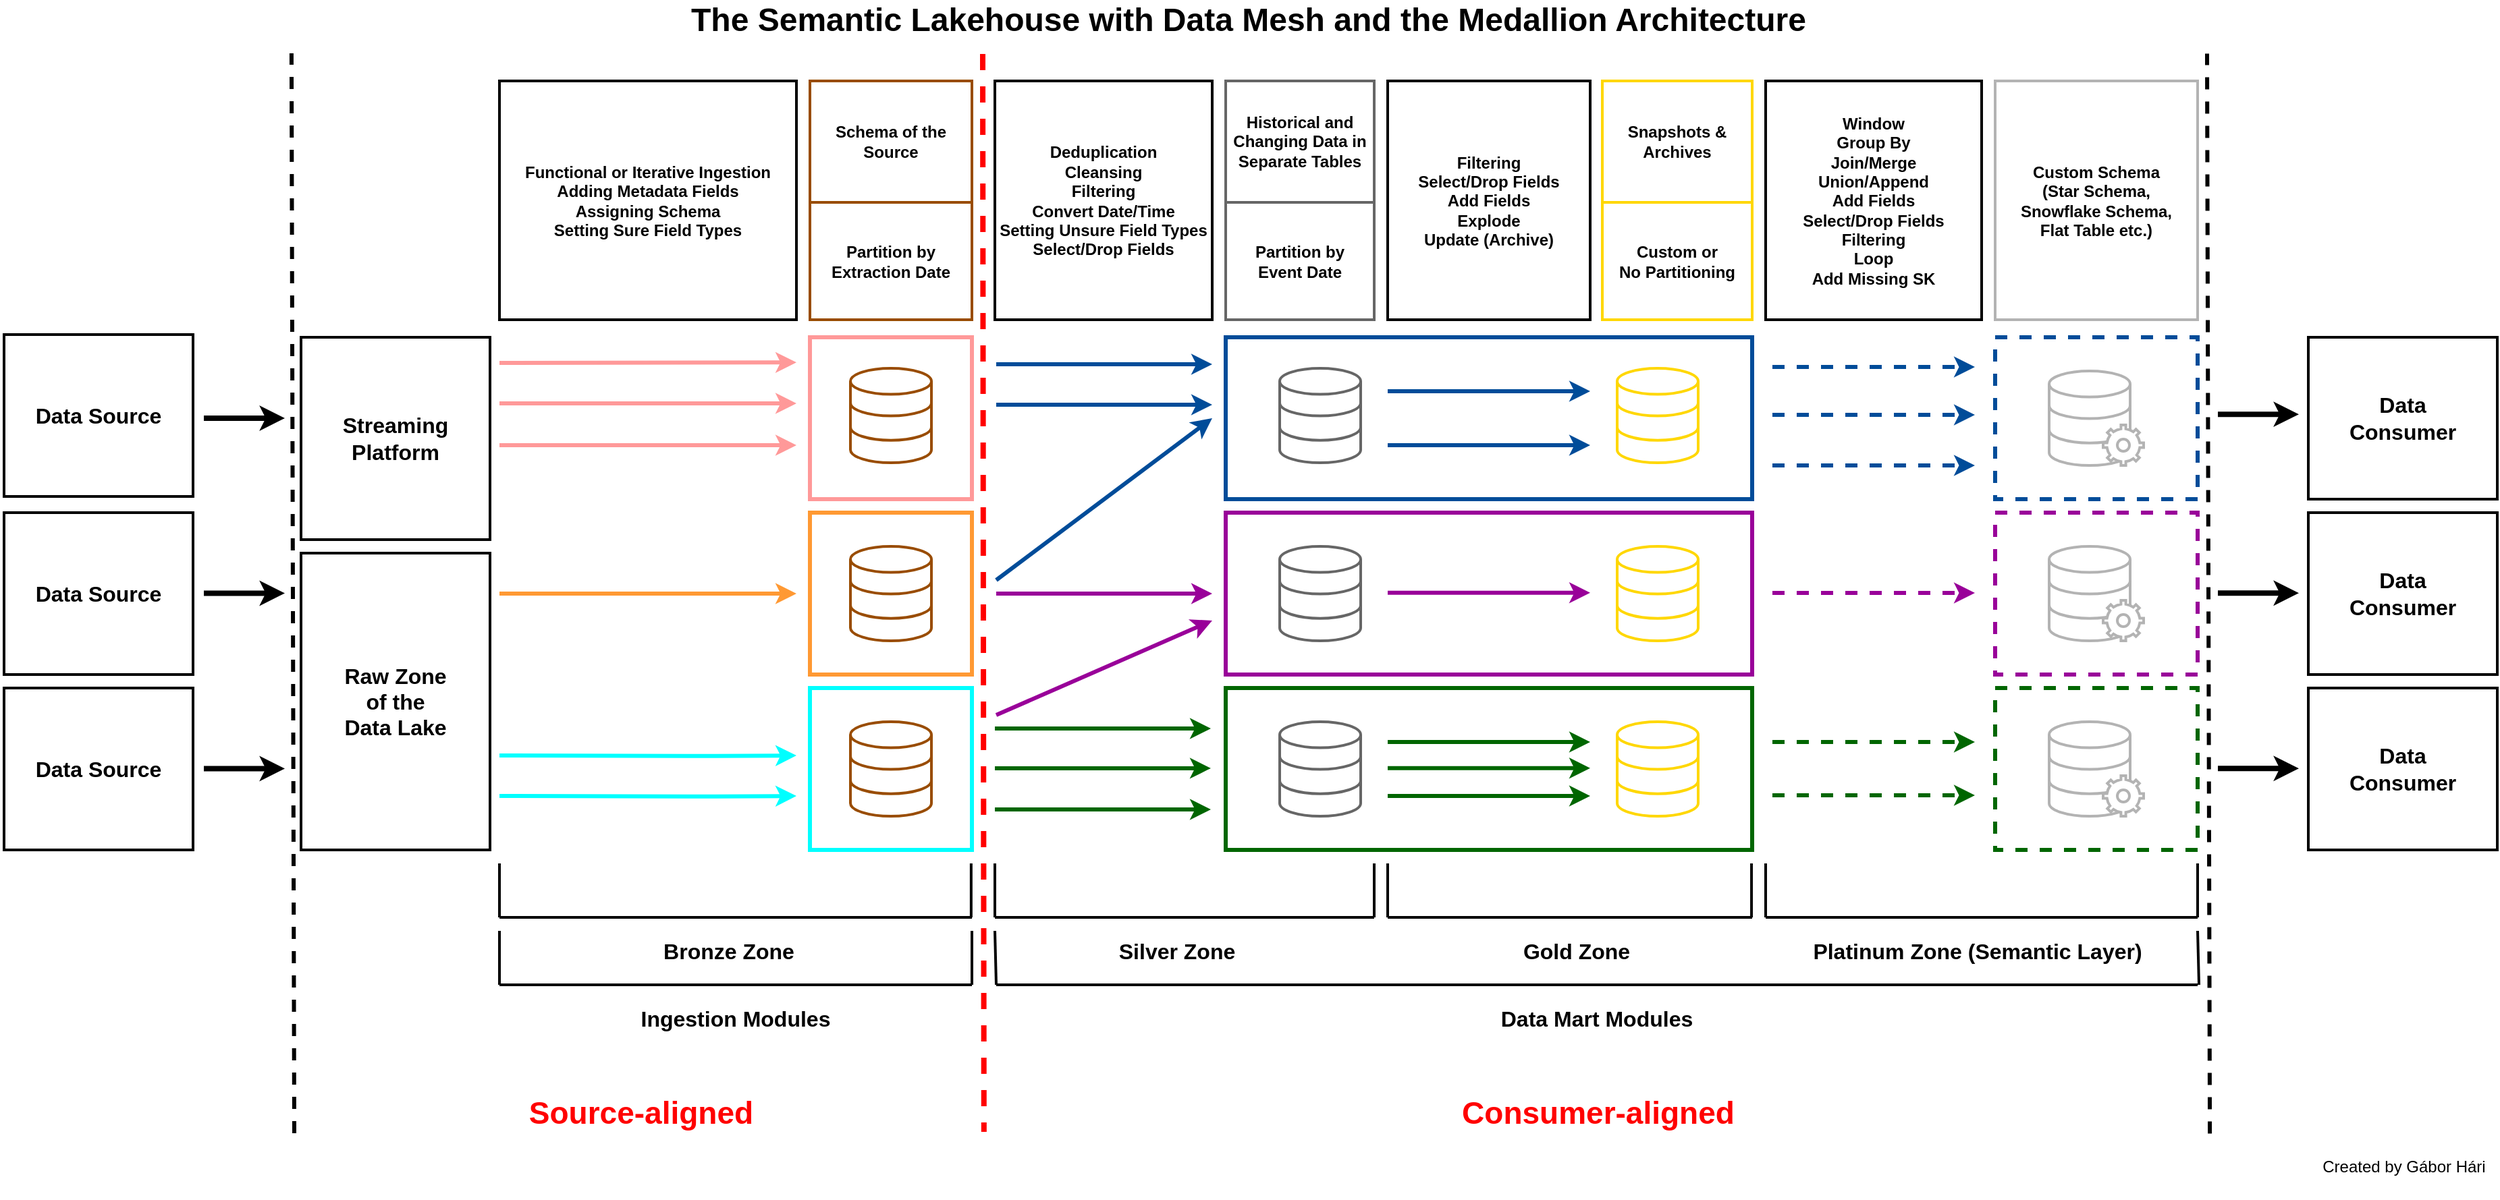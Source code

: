 <mxfile version="20.5.3" type="device"><diagram id="RGqSZSBZ67QyBz_UeTyM" name="1 oldal"><mxGraphModel dx="2842" dy="2214" grid="1" gridSize="10" guides="1" tooltips="1" connect="1" arrows="1" fold="1" page="1" pageScale="1" pageWidth="827" pageHeight="1169" math="0" shadow="0"><root><mxCell id="0"/><mxCell id="1" parent="0"/><mxCell id="PsEzvIdTxFcmrXaQqGy8-92" value="" style="rounded=0;whiteSpace=wrap;html=1;strokeColor=#00FFFF;glass=0;fillColor=#FFFFFF;strokeWidth=3;" parent="1" vertex="1"><mxGeometry x="80" y="310" width="120" height="120" as="geometry"/></mxCell><mxCell id="PsEzvIdTxFcmrXaQqGy8-91" value="" style="rounded=0;whiteSpace=wrap;html=1;strokeColor=#FF9933;glass=0;fillColor=#FFFFFF;strokeWidth=3;" parent="1" vertex="1"><mxGeometry x="80" y="180" width="120" height="120" as="geometry"/></mxCell><mxCell id="PsEzvIdTxFcmrXaQqGy8-61" value="" style="rounded=0;whiteSpace=wrap;html=1;glass=0;strokeColor=#006600;fillColor=#FFFFFF;strokeWidth=3;" parent="1" vertex="1"><mxGeometry x="388" y="310" width="390" height="120" as="geometry"/></mxCell><mxCell id="PsEzvIdTxFcmrXaQqGy8-57" value="" style="rounded=0;whiteSpace=wrap;html=1;glass=0;strokeColor=#990099;fillColor=#FFFFFF;strokeWidth=3;" parent="1" vertex="1"><mxGeometry x="388" y="180" width="390" height="120" as="geometry"/></mxCell><mxCell id="PsEzvIdTxFcmrXaQqGy8-3" value="" style="rounded=0;whiteSpace=wrap;html=1;strokeColor=#FF9999;glass=0;fillColor=#FFFFFF;strokeWidth=3;" parent="1" vertex="1"><mxGeometry x="80" y="50" width="120" height="120" as="geometry"/></mxCell><mxCell id="PsEzvIdTxFcmrXaQqGy8-1" value="" style="html=1;verticalLabelPosition=bottom;align=center;labelBackgroundColor=#ffffff;verticalAlign=top;strokeWidth=2;strokeColor=#994C00;shadow=0;dashed=0;shape=mxgraph.ios7.icons.data;" parent="1" vertex="1"><mxGeometry x="110" y="205" width="60" height="70" as="geometry"/></mxCell><mxCell id="PsEzvIdTxFcmrXaQqGy8-2" value="" style="html=1;verticalLabelPosition=bottom;align=center;labelBackgroundColor=#ffffff;verticalAlign=top;strokeWidth=2;strokeColor=#994C00;shadow=0;dashed=0;shape=mxgraph.ios7.icons.data;" parent="1" vertex="1"><mxGeometry x="110" y="73" width="60" height="70" as="geometry"/></mxCell><mxCell id="PsEzvIdTxFcmrXaQqGy8-4" value="" style="html=1;verticalLabelPosition=bottom;align=center;labelBackgroundColor=#ffffff;verticalAlign=top;strokeWidth=2;strokeColor=#994C00;shadow=0;dashed=0;shape=mxgraph.ios7.icons.data;" parent="1" vertex="1"><mxGeometry x="110" y="335" width="60" height="70" as="geometry"/></mxCell><mxCell id="PsEzvIdTxFcmrXaQqGy8-5" value="" style="rounded=0;whiteSpace=wrap;html=1;glass=0;strokeColor=#004C99;fillColor=#FFFFFF;strokeWidth=3;" parent="1" vertex="1"><mxGeometry x="388" y="50" width="390" height="120" as="geometry"/></mxCell><mxCell id="PsEzvIdTxFcmrXaQqGy8-8" value="" style="html=1;verticalLabelPosition=bottom;align=center;labelBackgroundColor=#ffffff;verticalAlign=top;strokeWidth=2;strokeColor=#666666;shadow=0;dashed=0;shape=mxgraph.ios7.icons.data;" parent="1" vertex="1"><mxGeometry x="428" y="73" width="60" height="70" as="geometry"/></mxCell><mxCell id="PsEzvIdTxFcmrXaQqGy8-11" value="" style="html=1;verticalLabelPosition=bottom;align=center;labelBackgroundColor=#ffffff;verticalAlign=top;strokeWidth=2;strokeColor=#FFD700;shadow=0;dashed=0;shape=mxgraph.ios7.icons.data;" parent="1" vertex="1"><mxGeometry x="678" y="73" width="60" height="70" as="geometry"/></mxCell><mxCell id="PsEzvIdTxFcmrXaQqGy8-20" value="" style="endArrow=classic;html=1;rounded=0;strokeWidth=3;strokeColor=#004C99;" parent="1" edge="1"><mxGeometry width="50" height="50" relative="1" as="geometry"><mxPoint x="218" y="100" as="sourcePoint"/><mxPoint x="378" y="100" as="targetPoint"/></mxGeometry></mxCell><mxCell id="PsEzvIdTxFcmrXaQqGy8-21" value="" style="endArrow=classic;html=1;rounded=0;strokeWidth=3;strokeColor=#004C99;" parent="1" edge="1"><mxGeometry width="50" height="50" relative="1" as="geometry"><mxPoint x="218" y="230" as="sourcePoint"/><mxPoint x="378" y="110" as="targetPoint"/></mxGeometry></mxCell><mxCell id="PsEzvIdTxFcmrXaQqGy8-22" value="" style="endArrow=classic;html=1;rounded=0;strokeWidth=3;strokeColor=#990099;" parent="1" edge="1"><mxGeometry width="50" height="50" relative="1" as="geometry"><mxPoint x="218" y="240" as="sourcePoint"/><mxPoint x="378" y="240" as="targetPoint"/></mxGeometry></mxCell><mxCell id="PsEzvIdTxFcmrXaQqGy8-24" value="" style="endArrow=classic;html=1;rounded=0;strokeWidth=3;strokeColor=#FF9999;" parent="1" edge="1"><mxGeometry width="50" height="50" relative="1" as="geometry"><mxPoint x="-150" y="99" as="sourcePoint"/><mxPoint x="70" y="99" as="targetPoint"/></mxGeometry></mxCell><mxCell id="PsEzvIdTxFcmrXaQqGy8-27" value="" style="endArrow=classic;html=1;rounded=0;strokeWidth=3;strokeColor=#FF9933;" parent="1" edge="1"><mxGeometry width="50" height="50" relative="1" as="geometry"><mxPoint x="-150" y="240" as="sourcePoint"/><mxPoint x="70" y="240" as="targetPoint"/></mxGeometry></mxCell><mxCell id="PsEzvIdTxFcmrXaQqGy8-28" value="" style="endArrow=classic;html=1;rounded=0;strokeWidth=3;strokeColor=#00FFFF;" parent="1" edge="1"><mxGeometry width="50" height="50" relative="1" as="geometry"><mxPoint x="-150" y="360" as="sourcePoint"/><mxPoint x="70" y="360" as="targetPoint"/><Array as="points"><mxPoint x="10" y="360.41"/></Array></mxGeometry></mxCell><mxCell id="PsEzvIdTxFcmrXaQqGy8-37" value="" style="endArrow=classic;html=1;rounded=0;strokeWidth=3;startArrow=none;strokeColor=#006600;" parent="1" edge="1"><mxGeometry width="50" height="50" relative="1" as="geometry"><mxPoint x="217" y="369.44" as="sourcePoint"/><mxPoint x="377" y="369.44" as="targetPoint"/></mxGeometry></mxCell><mxCell id="PsEzvIdTxFcmrXaQqGy8-44" value="&lt;b&gt;Functional or Iterative Ingestion Adding Metadata Fields&lt;br&gt;Assigning Schema&lt;br&gt;Setting Sure Field Types&lt;br&gt;&lt;/b&gt;" style="rounded=0;whiteSpace=wrap;html=1;glass=0;strokeColor=default;strokeWidth=2;fillColor=#FFFFFF;" parent="1" vertex="1"><mxGeometry x="-150" y="-140" width="220" height="177" as="geometry"/></mxCell><mxCell id="ZkdUSeRlXagevDD7Vdod-1" value="" style="edgeStyle=orthogonalEdgeStyle;rounded=0;orthogonalLoop=1;jettySize=auto;html=1;" parent="1" source="PsEzvIdTxFcmrXaQqGy8-46" target="PsEzvIdTxFcmrXaQqGy8-90" edge="1"><mxGeometry relative="1" as="geometry"/></mxCell><mxCell id="PsEzvIdTxFcmrXaQqGy8-46" value="&lt;b&gt;Partition by Extraction Date&lt;br&gt;&lt;/b&gt;" style="rounded=0;whiteSpace=wrap;html=1;glass=0;strokeColor=#994C00;strokeWidth=2;fillColor=#FFFFFF;" parent="1" vertex="1"><mxGeometry x="80" y="-50" width="120" height="87" as="geometry"/></mxCell><mxCell id="PsEzvIdTxFcmrXaQqGy8-56" value="" style="endArrow=classic;html=1;rounded=0;strokeWidth=3;startArrow=none;strokeColor=#004C99;" parent="1" edge="1"><mxGeometry width="50" height="50" relative="1" as="geometry"><mxPoint x="508.0" y="90.0" as="sourcePoint"/><mxPoint x="658.0" y="90.0" as="targetPoint"/><Array as="points"><mxPoint x="578" y="90.0"/></Array></mxGeometry></mxCell><mxCell id="PsEzvIdTxFcmrXaQqGy8-58" value="" style="html=1;verticalLabelPosition=bottom;align=center;labelBackgroundColor=#ffffff;verticalAlign=top;strokeWidth=2;strokeColor=#666666;shadow=0;dashed=0;shape=mxgraph.ios7.icons.data;" parent="1" vertex="1"><mxGeometry x="428" y="205" width="60" height="70" as="geometry"/></mxCell><mxCell id="PsEzvIdTxFcmrXaQqGy8-59" value="" style="html=1;verticalLabelPosition=bottom;align=center;labelBackgroundColor=#ffffff;verticalAlign=top;strokeWidth=2;strokeColor=#FFD700;shadow=0;dashed=0;shape=mxgraph.ios7.icons.data;" parent="1" vertex="1"><mxGeometry x="678" y="205" width="60" height="70" as="geometry"/></mxCell><mxCell id="PsEzvIdTxFcmrXaQqGy8-60" value="" style="endArrow=classic;html=1;rounded=0;strokeWidth=3;startArrow=none;strokeColor=#990099;" parent="1" edge="1"><mxGeometry width="50" height="50" relative="1" as="geometry"><mxPoint x="508.0" y="239.41" as="sourcePoint"/><mxPoint x="658.0" y="239.41" as="targetPoint"/><Array as="points"><mxPoint x="578" y="239.41"/></Array></mxGeometry></mxCell><mxCell id="PsEzvIdTxFcmrXaQqGy8-62" value="" style="html=1;verticalLabelPosition=bottom;align=center;labelBackgroundColor=#ffffff;verticalAlign=top;strokeWidth=2;strokeColor=#666666;shadow=0;dashed=0;shape=mxgraph.ios7.icons.data;" parent="1" vertex="1"><mxGeometry x="428" y="335" width="60" height="70" as="geometry"/></mxCell><mxCell id="PsEzvIdTxFcmrXaQqGy8-63" value="" style="html=1;verticalLabelPosition=bottom;align=center;labelBackgroundColor=#ffffff;verticalAlign=top;strokeWidth=2;strokeColor=#FFD700;shadow=0;dashed=0;shape=mxgraph.ios7.icons.data;" parent="1" vertex="1"><mxGeometry x="678" y="335" width="60" height="70" as="geometry"/></mxCell><mxCell id="PsEzvIdTxFcmrXaQqGy8-64" value="" style="endArrow=classic;html=1;rounded=0;strokeWidth=3;startArrow=none;strokeColor=#006600;" parent="1" edge="1"><mxGeometry width="50" height="50" relative="1" as="geometry"><mxPoint x="508.0" y="369.41" as="sourcePoint"/><mxPoint x="658.0" y="369.41" as="targetPoint"/><Array as="points"><mxPoint x="578" y="369.41"/></Array></mxGeometry></mxCell><mxCell id="PsEzvIdTxFcmrXaQqGy8-67" value="&lt;b&gt;Snapshots &amp;amp; Archives&lt;br&gt;&lt;/b&gt;" style="rounded=0;whiteSpace=wrap;html=1;glass=0;strokeColor=#FFD700;strokeWidth=2;fillColor=#FFFFFF;" parent="1" vertex="1"><mxGeometry x="667" y="-140" width="111" height="90" as="geometry"/></mxCell><mxCell id="PsEzvIdTxFcmrXaQqGy8-83" value="&lt;b&gt;Window&lt;br&gt;Group By&lt;br&gt;Join/Merge&lt;br&gt;Union/Append&lt;br&gt;Add Fields&lt;br&gt;Select/Drop Fields&lt;br&gt;Filtering&lt;br&gt;Loop&lt;/b&gt;&lt;b&gt;&lt;br&gt;Add Missing SK&lt;br&gt;&lt;/b&gt;" style="rounded=0;whiteSpace=wrap;html=1;glass=0;strokeColor=#000000;strokeWidth=2;fillColor=#FFFFFF;" parent="1" vertex="1"><mxGeometry x="788" y="-140" width="160" height="177" as="geometry"/></mxCell><mxCell id="PsEzvIdTxFcmrXaQqGy8-84" value="&lt;b&gt;Custom or &lt;br&gt;No Partitioning&lt;br&gt;&lt;/b&gt;" style="rounded=0;whiteSpace=wrap;html=1;glass=0;strokeColor=#FFD700;strokeWidth=2;fillColor=#FFFFFF;" parent="1" vertex="1"><mxGeometry x="667" y="-50" width="111" height="87" as="geometry"/></mxCell><mxCell id="PsEzvIdTxFcmrXaQqGy8-86" value="&lt;b&gt;Filtering&lt;br&gt;Select/Drop Fields&lt;br&gt;Add Fields&lt;br&gt;&lt;/b&gt;&lt;b&gt;Explode&lt;/b&gt;&lt;br&gt;&lt;b&gt;Update (Archive)&lt;/b&gt;" style="rounded=0;whiteSpace=wrap;html=1;glass=0;strokeColor=default;strokeWidth=2;fillColor=#FFFFFF;" parent="1" vertex="1"><mxGeometry x="508" y="-140" width="150" height="177" as="geometry"/></mxCell><mxCell id="PsEzvIdTxFcmrXaQqGy8-87" value="&lt;b&gt;Historical and Changing Data in Separate Tables&lt;br&gt;&lt;/b&gt;" style="rounded=0;whiteSpace=wrap;html=1;glass=0;strokeColor=#666666;strokeWidth=2;fillColor=#FFFFFF;" parent="1" vertex="1"><mxGeometry x="388" y="-140" width="110" height="90" as="geometry"/></mxCell><mxCell id="PsEzvIdTxFcmrXaQqGy8-88" value="&lt;b&gt;Partition by&lt;br&gt;Event Date&lt;br&gt;&lt;/b&gt;" style="rounded=0;whiteSpace=wrap;html=1;glass=0;strokeColor=#666666;strokeWidth=2;fillColor=#FFFFFF;" parent="1" vertex="1"><mxGeometry x="388" y="-50" width="110" height="87" as="geometry"/></mxCell><mxCell id="PsEzvIdTxFcmrXaQqGy8-89" value="&lt;b&gt;Deduplication&lt;br&gt;Cleansing&lt;br&gt;Filtering&lt;br&gt;Convert Date/Time&lt;br&gt;Setting Unsure Field Types&lt;br&gt;Select/Drop Fields&lt;br&gt;&lt;/b&gt;" style="rounded=0;whiteSpace=wrap;html=1;glass=0;strokeColor=default;strokeWidth=2;fillColor=#FFFFFF;" parent="1" vertex="1"><mxGeometry x="217" y="-140" width="161" height="177" as="geometry"/></mxCell><mxCell id="PsEzvIdTxFcmrXaQqGy8-90" value="&lt;b&gt;Schema of the&lt;br&gt;Source&lt;br&gt;&lt;/b&gt;" style="rounded=0;whiteSpace=wrap;html=1;glass=0;strokeColor=#994C00;strokeWidth=2;fillColor=#FFFFFF;" parent="1" vertex="1"><mxGeometry x="80" y="-140" width="120" height="90" as="geometry"/></mxCell><mxCell id="PsEzvIdTxFcmrXaQqGy8-93" value="" style="endArrow=classic;html=1;rounded=0;strokeWidth=3;startArrow=none;strokeColor=#004C99;" parent="1" edge="1"><mxGeometry width="50" height="50" relative="1" as="geometry"><mxPoint x="508.0" y="130.0" as="sourcePoint"/><mxPoint x="658.0" y="130.0" as="targetPoint"/><Array as="points"><mxPoint x="578" y="130.0"/></Array></mxGeometry></mxCell><mxCell id="PsEzvIdTxFcmrXaQqGy8-94" value="" style="endArrow=classic;html=1;rounded=0;strokeWidth=3;startArrow=none;strokeColor=#006600;" parent="1" edge="1"><mxGeometry width="50" height="50" relative="1" as="geometry"><mxPoint x="508.0" y="350.0" as="sourcePoint"/><mxPoint x="658.0" y="350.0" as="targetPoint"/><Array as="points"><mxPoint x="578" y="350"/></Array></mxGeometry></mxCell><mxCell id="PsEzvIdTxFcmrXaQqGy8-95" value="" style="endArrow=classic;html=1;rounded=0;strokeWidth=3;startArrow=none;strokeColor=#006600;" parent="1" edge="1"><mxGeometry width="50" height="50" relative="1" as="geometry"><mxPoint x="508.0" y="390.0" as="sourcePoint"/><mxPoint x="658.0" y="390.0" as="targetPoint"/><Array as="points"><mxPoint x="578" y="390"/></Array></mxGeometry></mxCell><mxCell id="PsEzvIdTxFcmrXaQqGy8-96" value="" style="endArrow=classic;html=1;rounded=0;strokeWidth=3;strokeColor=#004C99;" parent="1" edge="1"><mxGeometry width="50" height="50" relative="1" as="geometry"><mxPoint x="218" y="70" as="sourcePoint"/><mxPoint x="378" y="70" as="targetPoint"/></mxGeometry></mxCell><mxCell id="PsEzvIdTxFcmrXaQqGy8-98" value="" style="endArrow=classic;html=1;rounded=0;strokeWidth=3;startArrow=none;strokeColor=#006600;" parent="1" edge="1"><mxGeometry width="50" height="50" relative="1" as="geometry"><mxPoint x="217" y="400" as="sourcePoint"/><mxPoint x="377" y="400" as="targetPoint"/></mxGeometry></mxCell><mxCell id="PsEzvIdTxFcmrXaQqGy8-99" value="" style="endArrow=classic;html=1;rounded=0;strokeWidth=3;startArrow=none;strokeColor=#006600;" parent="1" edge="1"><mxGeometry width="50" height="50" relative="1" as="geometry"><mxPoint x="217" y="340" as="sourcePoint"/><mxPoint x="377" y="340" as="targetPoint"/></mxGeometry></mxCell><mxCell id="PsEzvIdTxFcmrXaQqGy8-100" value="" style="endArrow=classic;html=1;rounded=0;strokeWidth=3;strokeColor=#990099;" parent="1" edge="1"><mxGeometry width="50" height="50" relative="1" as="geometry"><mxPoint x="218" y="330" as="sourcePoint"/><mxPoint x="378" y="260" as="targetPoint"/></mxGeometry></mxCell><mxCell id="PsEzvIdTxFcmrXaQqGy8-101" value="" style="endArrow=classic;html=1;rounded=0;strokeWidth=3;strokeColor=#FF9999;" parent="1" edge="1"><mxGeometry width="50" height="50" relative="1" as="geometry"><mxPoint x="-150" y="69" as="sourcePoint"/><mxPoint x="70" y="68.67" as="targetPoint"/></mxGeometry></mxCell><mxCell id="PsEzvIdTxFcmrXaQqGy8-102" value="" style="endArrow=classic;html=1;rounded=0;strokeWidth=3;strokeColor=#FF9999;" parent="1" edge="1"><mxGeometry width="50" height="50" relative="1" as="geometry"><mxPoint x="-150" y="130" as="sourcePoint"/><mxPoint x="70" y="130.0" as="targetPoint"/></mxGeometry></mxCell><mxCell id="PsEzvIdTxFcmrXaQqGy8-103" value="" style="endArrow=classic;html=1;rounded=0;strokeWidth=3;strokeColor=#00FFFF;" parent="1" edge="1"><mxGeometry width="50" height="50" relative="1" as="geometry"><mxPoint x="-150" y="390" as="sourcePoint"/><mxPoint x="70" y="390" as="targetPoint"/><Array as="points"><mxPoint x="10" y="390.41"/></Array></mxGeometry></mxCell><mxCell id="1PAqjjIGHzmaaHmzBIAc-1" value="" style="endArrow=none;html=1;rounded=0;strokeWidth=2;" parent="1" edge="1"><mxGeometry width="50" height="50" relative="1" as="geometry"><mxPoint x="-150" y="480" as="sourcePoint"/><mxPoint x="-150" y="440" as="targetPoint"/></mxGeometry></mxCell><mxCell id="1PAqjjIGHzmaaHmzBIAc-2" value="" style="endArrow=none;html=1;rounded=0;strokeWidth=2;" parent="1" edge="1"><mxGeometry width="50" height="50" relative="1" as="geometry"><mxPoint x="199.43" y="480" as="sourcePoint"/><mxPoint x="199.43" y="440" as="targetPoint"/></mxGeometry></mxCell><mxCell id="1PAqjjIGHzmaaHmzBIAc-3" value="" style="endArrow=none;html=1;rounded=0;strokeWidth=2;" parent="1" edge="1"><mxGeometry width="50" height="50" relative="1" as="geometry"><mxPoint x="200" y="480" as="sourcePoint"/><mxPoint x="-150" y="480" as="targetPoint"/></mxGeometry></mxCell><mxCell id="1PAqjjIGHzmaaHmzBIAc-4" value="" style="endArrow=none;html=1;rounded=0;strokeWidth=2;" parent="1" edge="1"><mxGeometry width="50" height="50" relative="1" as="geometry"><mxPoint x="218" y="530" as="sourcePoint"/><mxPoint x="217" y="490" as="targetPoint"/></mxGeometry></mxCell><mxCell id="1PAqjjIGHzmaaHmzBIAc-6" value="" style="endArrow=none;html=1;rounded=0;strokeWidth=2;" parent="1" edge="1"><mxGeometry width="50" height="50" relative="1" as="geometry"><mxPoint x="1108" y="530" as="sourcePoint"/><mxPoint x="218" y="530" as="targetPoint"/></mxGeometry></mxCell><mxCell id="1PAqjjIGHzmaaHmzBIAc-7" value="&lt;font style=&quot;font-size: 16px;&quot;&gt;&lt;b&gt;Bronze Zone&lt;/b&gt;&lt;/font&gt;" style="text;html=1;strokeColor=none;fillColor=none;align=center;verticalAlign=middle;whiteSpace=wrap;rounded=0;" parent="1" vertex="1"><mxGeometry x="-50" y="490" width="140" height="30" as="geometry"/></mxCell><mxCell id="1PAqjjIGHzmaaHmzBIAc-8" value="&lt;font style=&quot;font-size: 16px;&quot;&gt;&lt;b&gt;Data Mart Modules&lt;/b&gt;&lt;/font&gt;" style="text;html=1;strokeColor=none;fillColor=none;align=center;verticalAlign=middle;whiteSpace=wrap;rounded=0;" parent="1" vertex="1"><mxGeometry x="218" y="540" width="890" height="30" as="geometry"/></mxCell><mxCell id="o5bpwPFpTQBYvGBPrv-L-2" value="&lt;span style=&quot;font-size: 17px;&quot;&gt;&lt;b style=&quot;&quot;&gt;&lt;font color=&quot;#006600&quot;&gt;&lt;br&gt;&lt;/font&gt;&lt;/b&gt;&lt;/span&gt;" style="rounded=0;whiteSpace=wrap;html=1;glass=0;strokeColor=#006600;strokeWidth=3;fillColor=#FFFFFF;dashed=1;" parent="1" vertex="1"><mxGeometry x="958" y="310" width="150" height="120" as="geometry"/></mxCell><mxCell id="teYAQJ7ahIEWFkhpf_x_-1" value="" style="endArrow=none;html=1;rounded=0;strokeWidth=2;" parent="1" edge="1"><mxGeometry width="50" height="50" relative="1" as="geometry"><mxPoint x="217" y="480" as="sourcePoint"/><mxPoint x="217" y="440" as="targetPoint"/></mxGeometry></mxCell><mxCell id="teYAQJ7ahIEWFkhpf_x_-2" value="" style="endArrow=none;html=1;rounded=0;strokeWidth=2;" parent="1" edge="1"><mxGeometry width="50" height="50" relative="1" as="geometry"><mxPoint x="498.0" y="480" as="sourcePoint"/><mxPoint x="498.0" y="440" as="targetPoint"/></mxGeometry></mxCell><mxCell id="teYAQJ7ahIEWFkhpf_x_-3" value="" style="endArrow=none;html=1;rounded=0;strokeWidth=2;" parent="1" edge="1"><mxGeometry width="50" height="50" relative="1" as="geometry"><mxPoint x="498" y="480" as="sourcePoint"/><mxPoint x="217" y="480" as="targetPoint"/></mxGeometry></mxCell><mxCell id="teYAQJ7ahIEWFkhpf_x_-4" value="" style="endArrow=none;html=1;rounded=0;strokeWidth=2;startArrow=none;" parent="1" source="teYAQJ7ahIEWFkhpf_x_-15" edge="1"><mxGeometry width="50" height="50" relative="1" as="geometry"><mxPoint x="958" y="530" as="sourcePoint"/><mxPoint x="957.0" y="490" as="targetPoint"/></mxGeometry></mxCell><mxCell id="teYAQJ7ahIEWFkhpf_x_-5" value="" style="endArrow=none;html=1;rounded=0;strokeWidth=2;" parent="1" edge="1"><mxGeometry width="50" height="50" relative="1" as="geometry"><mxPoint x="508.0" y="480" as="sourcePoint"/><mxPoint x="508.0" y="440" as="targetPoint"/></mxGeometry></mxCell><mxCell id="teYAQJ7ahIEWFkhpf_x_-6" value="" style="endArrow=none;html=1;rounded=0;strokeWidth=2;" parent="1" edge="1"><mxGeometry width="50" height="50" relative="1" as="geometry"><mxPoint x="777.52" y="480.0" as="sourcePoint"/><mxPoint x="777.52" y="440.0" as="targetPoint"/></mxGeometry></mxCell><mxCell id="teYAQJ7ahIEWFkhpf_x_-7" value="" style="endArrow=none;html=1;rounded=0;strokeWidth=2;" parent="1" edge="1"><mxGeometry width="50" height="50" relative="1" as="geometry"><mxPoint x="778" y="480" as="sourcePoint"/><mxPoint x="508" y="480" as="targetPoint"/></mxGeometry></mxCell><mxCell id="teYAQJ7ahIEWFkhpf_x_-8" value="&lt;font style=&quot;font-size: 16px;&quot;&gt;&lt;b&gt;Silver Zone&lt;/b&gt;&lt;/font&gt;" style="text;html=1;strokeColor=none;fillColor=none;align=center;verticalAlign=middle;whiteSpace=wrap;rounded=0;" parent="1" vertex="1"><mxGeometry x="282" y="490" width="140" height="30" as="geometry"/></mxCell><mxCell id="teYAQJ7ahIEWFkhpf_x_-9" value="&lt;font style=&quot;font-size: 16px;&quot;&gt;&lt;b&gt;Gold Zone&lt;/b&gt;&lt;/font&gt;" style="text;html=1;strokeColor=none;fillColor=none;align=center;verticalAlign=middle;whiteSpace=wrap;rounded=0;" parent="1" vertex="1"><mxGeometry x="578" y="490" width="140" height="30" as="geometry"/></mxCell><mxCell id="teYAQJ7ahIEWFkhpf_x_-11" value="" style="endArrow=none;html=1;rounded=0;strokeWidth=2;" parent="1" edge="1"><mxGeometry width="50" height="50" relative="1" as="geometry"><mxPoint x="788.0" y="480" as="sourcePoint"/><mxPoint x="788.0" y="440" as="targetPoint"/></mxGeometry></mxCell><mxCell id="teYAQJ7ahIEWFkhpf_x_-12" value="" style="endArrow=none;html=1;rounded=0;strokeWidth=2;" parent="1" edge="1"><mxGeometry width="50" height="50" relative="1" as="geometry"><mxPoint x="1108" y="480" as="sourcePoint"/><mxPoint x="788" y="480" as="targetPoint"/></mxGeometry></mxCell><mxCell id="teYAQJ7ahIEWFkhpf_x_-13" value="" style="endArrow=none;html=1;rounded=0;strokeWidth=2;" parent="1" edge="1"><mxGeometry width="50" height="50" relative="1" as="geometry"><mxPoint x="1108" y="480" as="sourcePoint"/><mxPoint x="1108" y="440" as="targetPoint"/><Array as="points"><mxPoint x="1108" y="450"/></Array></mxGeometry></mxCell><mxCell id="teYAQJ7ahIEWFkhpf_x_-15" value="&lt;span style=&quot;font-size: 16px;&quot;&gt;&lt;b&gt;Platinum Zone (Semantic Layer)&lt;/b&gt;&lt;/span&gt;" style="text;html=1;strokeColor=none;fillColor=none;align=center;verticalAlign=middle;whiteSpace=wrap;rounded=0;" parent="1" vertex="1"><mxGeometry x="780" y="490" width="330" height="30" as="geometry"/></mxCell><mxCell id="teYAQJ7ahIEWFkhpf_x_-19" value="" style="endArrow=none;html=1;rounded=0;strokeWidth=2;" parent="1" edge="1"><mxGeometry width="50" height="50" relative="1" as="geometry"><mxPoint x="1109" y="530" as="sourcePoint"/><mxPoint x="1108" y="490" as="targetPoint"/></mxGeometry></mxCell><mxCell id="teYAQJ7ahIEWFkhpf_x_-22" value="" style="html=1;verticalLabelPosition=bottom;align=center;labelBackgroundColor=#ffffff;verticalAlign=top;strokeWidth=2;strokeColor=#B3B3B3;shadow=0;dashed=0;shape=mxgraph.ios7.icons.data;" parent="1" vertex="1"><mxGeometry x="998" y="335" width="60" height="70" as="geometry"/></mxCell><mxCell id="teYAQJ7ahIEWFkhpf_x_-23" value="" style="html=1;verticalLabelPosition=bottom;align=center;labelBackgroundColor=#ffffff;verticalAlign=top;strokeWidth=2;strokeColor=#B3B3B3;shadow=0;dashed=0;shape=mxgraph.ios7.icons.settings;" parent="1" vertex="1"><mxGeometry x="1038" y="375" width="30" height="30" as="geometry"/></mxCell><mxCell id="teYAQJ7ahIEWFkhpf_x_-24" value="&lt;span style=&quot;font-size: 17px;&quot;&gt;&lt;b style=&quot;&quot;&gt;&lt;font color=&quot;#006600&quot;&gt;&lt;br&gt;&lt;/font&gt;&lt;/b&gt;&lt;/span&gt;" style="rounded=0;whiteSpace=wrap;html=1;glass=0;strokeColor=#990099;strokeWidth=3;fillColor=#FFFFFF;dashed=1;" parent="1" vertex="1"><mxGeometry x="958" y="180" width="150" height="120" as="geometry"/></mxCell><mxCell id="teYAQJ7ahIEWFkhpf_x_-25" value="" style="html=1;verticalLabelPosition=bottom;align=center;labelBackgroundColor=#ffffff;verticalAlign=top;strokeWidth=2;strokeColor=#B3B3B3;shadow=0;dashed=0;shape=mxgraph.ios7.icons.data;" parent="1" vertex="1"><mxGeometry x="998" y="205" width="60" height="70" as="geometry"/></mxCell><mxCell id="teYAQJ7ahIEWFkhpf_x_-26" value="" style="html=1;verticalLabelPosition=bottom;align=center;labelBackgroundColor=#ffffff;verticalAlign=top;strokeWidth=2;strokeColor=#B3B3B3;shadow=0;dashed=0;shape=mxgraph.ios7.icons.settings;" parent="1" vertex="1"><mxGeometry x="1038" y="245" width="30" height="30" as="geometry"/></mxCell><mxCell id="teYAQJ7ahIEWFkhpf_x_-27" value="&lt;span style=&quot;font-size: 17px;&quot;&gt;&lt;b style=&quot;&quot;&gt;&lt;font color=&quot;#006600&quot;&gt;&lt;br&gt;&lt;/font&gt;&lt;/b&gt;&lt;/span&gt;" style="rounded=0;whiteSpace=wrap;html=1;glass=0;strokeColor=#004C99;strokeWidth=3;fillColor=#FFFFFF;dashed=1;" parent="1" vertex="1"><mxGeometry x="958" y="50" width="150" height="120" as="geometry"/></mxCell><mxCell id="teYAQJ7ahIEWFkhpf_x_-28" value="" style="html=1;verticalLabelPosition=bottom;align=center;labelBackgroundColor=#ffffff;verticalAlign=top;strokeWidth=2;strokeColor=#B3B3B3;shadow=0;dashed=0;shape=mxgraph.ios7.icons.data;" parent="1" vertex="1"><mxGeometry x="998" y="75" width="60" height="70" as="geometry"/></mxCell><mxCell id="teYAQJ7ahIEWFkhpf_x_-29" value="" style="html=1;verticalLabelPosition=bottom;align=center;labelBackgroundColor=#ffffff;verticalAlign=top;strokeWidth=2;strokeColor=#B3B3B3;shadow=0;dashed=0;shape=mxgraph.ios7.icons.settings;" parent="1" vertex="1"><mxGeometry x="1038" y="115" width="30" height="30" as="geometry"/></mxCell><mxCell id="EabxbYE3Ecup1_9LmsjV-1" value="Created by Gábor Hári" style="text;html=1;strokeColor=none;fillColor=none;align=center;verticalAlign=middle;whiteSpace=wrap;rounded=0;" parent="1" vertex="1"><mxGeometry x="1192" y="650" width="138" height="30" as="geometry"/></mxCell><mxCell id="EabxbYE3Ecup1_9LmsjV-2" value="&lt;font style=&quot;font-size: 24px;&quot;&gt;&lt;b&gt;The Semantic Lakehouse with Data Mesh and the Medallion Architecture&lt;/b&gt;&lt;/font&gt;" style="text;html=1;strokeColor=none;fillColor=none;align=center;verticalAlign=middle;whiteSpace=wrap;rounded=0;" parent="1" vertex="1"><mxGeometry x="-520" y="-200" width="1850" height="30" as="geometry"/></mxCell><mxCell id="m2bDl65IPsbrKByQzZl1-1" value="" style="endArrow=classic;html=1;rounded=0;strokeWidth=3;startArrow=none;strokeColor=#004C99;dashed=1;" parent="1" edge="1"><mxGeometry width="50" height="50" relative="1" as="geometry"><mxPoint x="793.0" y="72.0" as="sourcePoint"/><mxPoint x="943.0" y="72.0" as="targetPoint"/><Array as="points"><mxPoint x="863" y="72.0"/></Array></mxGeometry></mxCell><mxCell id="m2bDl65IPsbrKByQzZl1-2" value="" style="endArrow=classic;html=1;rounded=0;strokeWidth=3;startArrow=none;strokeColor=#004C99;dashed=1;" parent="1" edge="1"><mxGeometry width="50" height="50" relative="1" as="geometry"><mxPoint x="793.0" y="107.5" as="sourcePoint"/><mxPoint x="943.0" y="107.5" as="targetPoint"/><Array as="points"><mxPoint x="863" y="107.5"/></Array></mxGeometry></mxCell><mxCell id="m2bDl65IPsbrKByQzZl1-3" value="" style="endArrow=classic;html=1;rounded=0;strokeWidth=3;startArrow=none;strokeColor=#004C99;dashed=1;" parent="1" edge="1"><mxGeometry width="50" height="50" relative="1" as="geometry"><mxPoint x="793.0" y="145" as="sourcePoint"/><mxPoint x="943.0" y="145" as="targetPoint"/><Array as="points"><mxPoint x="863" y="145.0"/></Array></mxGeometry></mxCell><mxCell id="m2bDl65IPsbrKByQzZl1-4" value="" style="endArrow=classic;html=1;rounded=0;strokeWidth=3;startArrow=none;strokeColor=#990099;dashed=1;" parent="1" edge="1"><mxGeometry width="50" height="50" relative="1" as="geometry"><mxPoint x="793.0" y="239.5" as="sourcePoint"/><mxPoint x="943.0" y="239.5" as="targetPoint"/><Array as="points"><mxPoint x="863" y="239.5"/></Array></mxGeometry></mxCell><mxCell id="m2bDl65IPsbrKByQzZl1-7" value="" style="endArrow=classic;html=1;rounded=0;strokeWidth=3;startArrow=none;strokeColor=#006600;dashed=1;" parent="1" edge="1"><mxGeometry width="50" height="50" relative="1" as="geometry"><mxPoint x="793.0" y="350" as="sourcePoint"/><mxPoint x="943.0" y="350" as="targetPoint"/><Array as="points"><mxPoint x="863" y="350"/></Array></mxGeometry></mxCell><mxCell id="m2bDl65IPsbrKByQzZl1-8" value="" style="endArrow=classic;html=1;rounded=0;strokeWidth=3;startArrow=none;strokeColor=#006600;dashed=1;" parent="1" edge="1"><mxGeometry width="50" height="50" relative="1" as="geometry"><mxPoint x="793.0" y="389.5" as="sourcePoint"/><mxPoint x="943.0" y="389.5" as="targetPoint"/><Array as="points"><mxPoint x="863" y="389.5"/></Array></mxGeometry></mxCell><mxCell id="m2bDl65IPsbrKByQzZl1-9" value="&lt;b&gt;Custom Schema &lt;br&gt;(Star Schema, &lt;br&gt;Snowflake Schema, &lt;br&gt;Flat Table etc.)&lt;br&gt;&lt;/b&gt;" style="rounded=0;whiteSpace=wrap;html=1;glass=0;strokeColor=#B3B3B3;strokeWidth=2;fillColor=#FFFFFF;" parent="1" vertex="1"><mxGeometry x="958" y="-140" width="150" height="177" as="geometry"/></mxCell><mxCell id="m2bDl65IPsbrKByQzZl1-11" style="edgeStyle=orthogonalEdgeStyle;rounded=0;orthogonalLoop=1;jettySize=auto;html=1;exitX=0.5;exitY=1;exitDx=0;exitDy=0;dashed=1;" parent="1" source="EabxbYE3Ecup1_9LmsjV-1" target="EabxbYE3Ecup1_9LmsjV-1" edge="1"><mxGeometry relative="1" as="geometry"/></mxCell><mxCell id="67Gqebn_G9495sTjx5rP-1" value="" style="endArrow=none;html=1;rounded=0;strokeWidth=2;" parent="1" edge="1"><mxGeometry width="50" height="50" relative="1" as="geometry"><mxPoint x="-150" y="530" as="sourcePoint"/><mxPoint x="-150" y="490" as="targetPoint"/></mxGeometry></mxCell><mxCell id="67Gqebn_G9495sTjx5rP-2" value="" style="endArrow=none;html=1;rounded=0;strokeWidth=2;" parent="1" edge="1"><mxGeometry width="50" height="50" relative="1" as="geometry"><mxPoint x="200" y="530" as="sourcePoint"/><mxPoint x="200" y="490" as="targetPoint"/></mxGeometry></mxCell><mxCell id="67Gqebn_G9495sTjx5rP-3" value="" style="endArrow=none;html=1;rounded=0;strokeWidth=2;" parent="1" edge="1"><mxGeometry width="50" height="50" relative="1" as="geometry"><mxPoint x="200" y="530" as="sourcePoint"/><mxPoint x="-150.0" y="530" as="targetPoint"/></mxGeometry></mxCell><mxCell id="67Gqebn_G9495sTjx5rP-4" value="&lt;font style=&quot;font-size: 16px;&quot;&gt;&lt;b&gt;Ingestion Modules&lt;/b&gt;&lt;/font&gt;" style="text;html=1;strokeColor=none;fillColor=none;align=center;verticalAlign=middle;whiteSpace=wrap;rounded=0;" parent="1" vertex="1"><mxGeometry x="-150" y="540" width="350" height="30" as="geometry"/></mxCell><mxCell id="tvrODG6SxhtfXLvHBGqh-2" value="&lt;b&gt;&lt;font style=&quot;font-size: 16px;&quot;&gt;Raw Zone &lt;br&gt;of the &lt;br&gt;Data Lake&lt;/font&gt;&lt;/b&gt;" style="rounded=0;whiteSpace=wrap;html=1;strokeColor=#000000;strokeWidth=2;" parent="1" vertex="1"><mxGeometry x="-297" y="210" width="140" height="220" as="geometry"/></mxCell><mxCell id="tvrODG6SxhtfXLvHBGqh-3" value="&lt;b&gt;&lt;font style=&quot;font-size: 16px;&quot;&gt;Streaming Platform&lt;/font&gt;&lt;/b&gt;" style="rounded=0;whiteSpace=wrap;html=1;strokeColor=#000000;strokeWidth=2;" parent="1" vertex="1"><mxGeometry x="-297" y="50" width="140" height="150" as="geometry"/></mxCell><mxCell id="tvrODG6SxhtfXLvHBGqh-19" value="" style="endArrow=none;dashed=1;html=1;strokeWidth=4;rounded=0;strokeColor=#FF0000;fontSize=16;fontColor=#000000;entryX=0.001;entryY=0.7;entryDx=0;entryDy=0;entryPerimeter=0;" parent="1" target="tvrODG6SxhtfXLvHBGqh-21" edge="1"><mxGeometry width="50" height="50" relative="1" as="geometry"><mxPoint x="208" y="-160" as="sourcePoint"/><mxPoint x="210" y="640" as="targetPoint"/></mxGeometry></mxCell><mxCell id="tvrODG6SxhtfXLvHBGqh-20" value="&lt;font color=&quot;#ff0000&quot; size=&quot;1&quot; style=&quot;&quot;&gt;&lt;b style=&quot;font-size: 23px;&quot;&gt;Source-aligned&lt;/b&gt;&lt;/font&gt;" style="text;html=1;strokeColor=none;fillColor=none;align=center;verticalAlign=middle;whiteSpace=wrap;rounded=0;" parent="1" vertex="1"><mxGeometry x="-300" y="590" width="510" height="70" as="geometry"/></mxCell><mxCell id="tvrODG6SxhtfXLvHBGqh-21" value="&lt;font color=&quot;#ff0000&quot; size=&quot;1&quot; style=&quot;&quot;&gt;&lt;b style=&quot;font-size: 23px;&quot;&gt;Consumer-aligned&lt;/b&gt;&lt;/font&gt;" style="text;html=1;strokeColor=none;fillColor=none;align=center;verticalAlign=middle;whiteSpace=wrap;rounded=0;" parent="1" vertex="1"><mxGeometry x="208" y="590" width="912" height="70" as="geometry"/></mxCell><mxCell id="tvrODG6SxhtfXLvHBGqh-27" value="&lt;b&gt;&lt;font style=&quot;font-size: 16px;&quot;&gt;Data &lt;br&gt;Consumer&lt;/font&gt;&lt;/b&gt;" style="rounded=0;whiteSpace=wrap;html=1;strokeColor=#000000;strokeWidth=2;" parent="1" vertex="1"><mxGeometry x="1190" y="50" width="140" height="120" as="geometry"/></mxCell><mxCell id="tvrODG6SxhtfXLvHBGqh-28" value="&lt;b&gt;&lt;font style=&quot;font-size: 16px;&quot;&gt;Data Source&lt;/font&gt;&lt;/b&gt;" style="rounded=0;whiteSpace=wrap;html=1;strokeColor=#000000;strokeWidth=2;" parent="1" vertex="1"><mxGeometry x="-517" y="48" width="140" height="120" as="geometry"/></mxCell><mxCell id="tvrODG6SxhtfXLvHBGqh-29" value="&lt;b&gt;&lt;font style=&quot;font-size: 16px;&quot;&gt;Data Source&lt;/font&gt;&lt;/b&gt;" style="rounded=0;whiteSpace=wrap;html=1;strokeColor=#000000;strokeWidth=2;" parent="1" vertex="1"><mxGeometry x="-517" y="180" width="140" height="120" as="geometry"/></mxCell><mxCell id="tvrODG6SxhtfXLvHBGqh-30" value="&lt;b&gt;&lt;font style=&quot;font-size: 16px;&quot;&gt;Data Source&lt;/font&gt;&lt;/b&gt;" style="rounded=0;whiteSpace=wrap;html=1;strokeColor=#000000;strokeWidth=2;" parent="1" vertex="1"><mxGeometry x="-517" y="310" width="140" height="120" as="geometry"/></mxCell><mxCell id="tvrODG6SxhtfXLvHBGqh-31" value="&lt;b&gt;&lt;font style=&quot;font-size: 16px;&quot;&gt;Data &lt;br&gt;Consumer&lt;/font&gt;&lt;/b&gt;" style="rounded=0;whiteSpace=wrap;html=1;strokeColor=#000000;strokeWidth=2;" parent="1" vertex="1"><mxGeometry x="1190" y="180" width="140" height="120" as="geometry"/></mxCell><mxCell id="tvrODG6SxhtfXLvHBGqh-32" value="&lt;b&gt;&lt;font style=&quot;font-size: 16px;&quot;&gt;Data &lt;br&gt;Consumer&lt;/font&gt;&lt;/b&gt;" style="rounded=0;whiteSpace=wrap;html=1;strokeColor=#000000;strokeWidth=2;" parent="1" vertex="1"><mxGeometry x="1190" y="310" width="140" height="120" as="geometry"/></mxCell><mxCell id="tvrODG6SxhtfXLvHBGqh-34" value="" style="endArrow=classic;html=1;rounded=0;strokeColor=#000000;strokeWidth=4;fontSize=23;fontColor=#FF0000;" parent="1" edge="1"><mxGeometry width="50" height="50" relative="1" as="geometry"><mxPoint x="-369" y="110" as="sourcePoint"/><mxPoint x="-309" y="110" as="targetPoint"/><Array as="points"><mxPoint x="-369" y="110"/></Array></mxGeometry></mxCell><mxCell id="tvrODG6SxhtfXLvHBGqh-35" value="" style="endArrow=classic;html=1;rounded=0;strokeColor=#000000;strokeWidth=4;fontSize=23;fontColor=#FF0000;" parent="1" edge="1"><mxGeometry width="50" height="50" relative="1" as="geometry"><mxPoint x="-369" y="239.74" as="sourcePoint"/><mxPoint x="-309" y="239.74" as="targetPoint"/><Array as="points"><mxPoint x="-369" y="239.74"/></Array></mxGeometry></mxCell><mxCell id="tvrODG6SxhtfXLvHBGqh-36" value="" style="endArrow=classic;html=1;rounded=0;strokeColor=#000000;strokeWidth=4;fontSize=23;fontColor=#FF0000;" parent="1" edge="1"><mxGeometry width="50" height="50" relative="1" as="geometry"><mxPoint x="-369" y="369.74" as="sourcePoint"/><mxPoint x="-309" y="369.74" as="targetPoint"/><Array as="points"><mxPoint x="-369" y="369.74"/></Array></mxGeometry></mxCell><mxCell id="tvrODG6SxhtfXLvHBGqh-38" value="" style="endArrow=classic;html=1;rounded=0;strokeColor=#000000;strokeWidth=4;fontSize=23;fontColor=#FF0000;" parent="1" edge="1"><mxGeometry width="50" height="50" relative="1" as="geometry"><mxPoint x="1123" y="107.09" as="sourcePoint"/><mxPoint x="1183" y="107.09" as="targetPoint"/><Array as="points"><mxPoint x="1123" y="107.09"/></Array></mxGeometry></mxCell><mxCell id="tvrODG6SxhtfXLvHBGqh-39" value="" style="endArrow=classic;html=1;rounded=0;strokeColor=#000000;strokeWidth=4;fontSize=23;fontColor=#FF0000;" parent="1" edge="1"><mxGeometry width="50" height="50" relative="1" as="geometry"><mxPoint x="1123" y="239.63" as="sourcePoint"/><mxPoint x="1183" y="239.63" as="targetPoint"/><Array as="points"><mxPoint x="1123" y="239.63"/></Array></mxGeometry></mxCell><mxCell id="tvrODG6SxhtfXLvHBGqh-40" value="" style="endArrow=classic;html=1;rounded=0;strokeColor=#000000;strokeWidth=4;fontSize=23;fontColor=#FF0000;" parent="1" edge="1"><mxGeometry width="50" height="50" relative="1" as="geometry"><mxPoint x="1123" y="369.63" as="sourcePoint"/><mxPoint x="1183" y="369.63" as="targetPoint"/><Array as="points"><mxPoint x="1123" y="369.63"/></Array></mxGeometry></mxCell><mxCell id="tvrODG6SxhtfXLvHBGqh-41" style="edgeStyle=orthogonalEdgeStyle;rounded=0;orthogonalLoop=1;jettySize=auto;html=1;exitX=0.5;exitY=1;exitDx=0;exitDy=0;strokeColor=#000000;strokeWidth=4;fontSize=23;fontColor=#FF0000;" parent="1" source="tvrODG6SxhtfXLvHBGqh-20" target="tvrODG6SxhtfXLvHBGqh-20" edge="1"><mxGeometry relative="1" as="geometry"/></mxCell><mxCell id="tvrODG6SxhtfXLvHBGqh-42" value="" style="endArrow=none;html=1;rounded=0;strokeColor=#000000;strokeWidth=3;fontSize=23;fontColor=#FF0000;entryX=0.107;entryY=1.316;entryDx=0;entryDy=0;entryPerimeter=0;dashed=1;" parent="1" edge="1"><mxGeometry width="50" height="50" relative="1" as="geometry"><mxPoint x="-302" y="640" as="sourcePoint"/><mxPoint x="-304.05" y="-160.52" as="targetPoint"/></mxGeometry></mxCell><mxCell id="tvrODG6SxhtfXLvHBGqh-43" value="" style="endArrow=none;html=1;rounded=0;strokeColor=#000000;strokeWidth=3;fontSize=23;fontColor=#FF0000;entryX=0.107;entryY=1.316;entryDx=0;entryDy=0;entryPerimeter=0;dashed=1;" parent="1" edge="1"><mxGeometry width="50" height="50" relative="1" as="geometry"><mxPoint x="1117.05" y="640.26" as="sourcePoint"/><mxPoint x="1115.0" y="-160.26" as="targetPoint"/></mxGeometry></mxCell></root></mxGraphModel></diagram></mxfile>